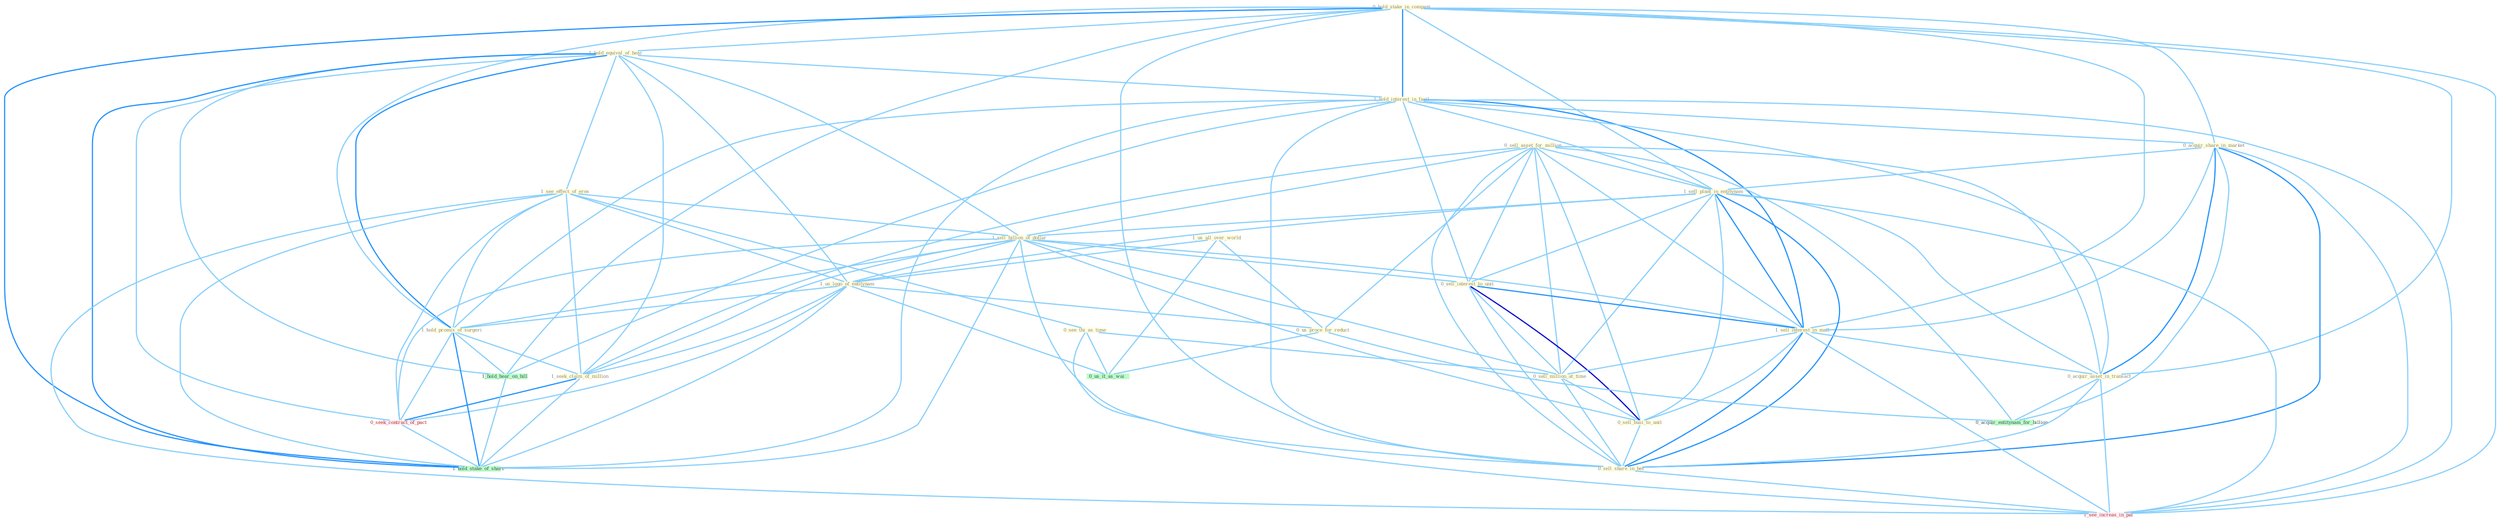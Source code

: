 Graph G{ 
    node
    [shape=polygon,style=filled,width=.5,height=.06,color="#BDFCC9",fixedsize=true,fontsize=4,
    fontcolor="#2f4f4f"];
    {node
    [color="#ffffe0", fontcolor="#8b7d6b"] "0_hold_stake_in_compani " "1_hold_equival_of_hear " "1_hold_interest_in_facil " "1_see_effect_of_eros " "0_acquir_share_in_market " "0_sell_asset_for_million " "1_sell_plant_in_entitynam " "1_us_all_over_world " "1_sell_billion_of_dollar " "1_us_logo_of_entitynam " "0_see_thi_as_time " "0_sell_interest_to_unit " "1_sell_interest_in_mall " "0_sell_million_at_time " "1_hold_promis_of_surgeri " "1_seek_claim_of_million " "0_sell_busi_to_unit " "0_acquir_asset_in_transact " "0_sell_share_in_bet " "0_us_proce_for_reduct "}
{node [color="#fff0f5", fontcolor="#b22222"] "0_seek_contract_of_pact " "1_see_increas_in_pai "}
edge [color="#B0E2FF"];

	"0_hold_stake_in_compani " -- "1_hold_equival_of_hear " [w="1", color="#87cefa" ];
	"0_hold_stake_in_compani " -- "1_hold_interest_in_facil " [w="2", color="#1e90ff" , len=0.8];
	"0_hold_stake_in_compani " -- "0_acquir_share_in_market " [w="1", color="#87cefa" ];
	"0_hold_stake_in_compani " -- "1_sell_plant_in_entitynam " [w="1", color="#87cefa" ];
	"0_hold_stake_in_compani " -- "1_sell_interest_in_mall " [w="1", color="#87cefa" ];
	"0_hold_stake_in_compani " -- "1_hold_promis_of_surgeri " [w="1", color="#87cefa" ];
	"0_hold_stake_in_compani " -- "0_acquir_asset_in_transact " [w="1", color="#87cefa" ];
	"0_hold_stake_in_compani " -- "0_sell_share_in_bet " [w="1", color="#87cefa" ];
	"0_hold_stake_in_compani " -- "1_see_increas_in_pai " [w="1", color="#87cefa" ];
	"0_hold_stake_in_compani " -- "1_hold_hear_on_bill " [w="1", color="#87cefa" ];
	"0_hold_stake_in_compani " -- "1_hold_stake_of_share " [w="2", color="#1e90ff" , len=0.8];
	"1_hold_equival_of_hear " -- "1_hold_interest_in_facil " [w="1", color="#87cefa" ];
	"1_hold_equival_of_hear " -- "1_see_effect_of_eros " [w="1", color="#87cefa" ];
	"1_hold_equival_of_hear " -- "1_sell_billion_of_dollar " [w="1", color="#87cefa" ];
	"1_hold_equival_of_hear " -- "1_us_logo_of_entitynam " [w="1", color="#87cefa" ];
	"1_hold_equival_of_hear " -- "1_hold_promis_of_surgeri " [w="2", color="#1e90ff" , len=0.8];
	"1_hold_equival_of_hear " -- "1_seek_claim_of_million " [w="1", color="#87cefa" ];
	"1_hold_equival_of_hear " -- "0_seek_contract_of_pact " [w="1", color="#87cefa" ];
	"1_hold_equival_of_hear " -- "1_hold_hear_on_bill " [w="1", color="#87cefa" ];
	"1_hold_equival_of_hear " -- "1_hold_stake_of_share " [w="2", color="#1e90ff" , len=0.8];
	"1_hold_interest_in_facil " -- "0_acquir_share_in_market " [w="1", color="#87cefa" ];
	"1_hold_interest_in_facil " -- "1_sell_plant_in_entitynam " [w="1", color="#87cefa" ];
	"1_hold_interest_in_facil " -- "0_sell_interest_to_unit " [w="1", color="#87cefa" ];
	"1_hold_interest_in_facil " -- "1_sell_interest_in_mall " [w="2", color="#1e90ff" , len=0.8];
	"1_hold_interest_in_facil " -- "1_hold_promis_of_surgeri " [w="1", color="#87cefa" ];
	"1_hold_interest_in_facil " -- "0_acquir_asset_in_transact " [w="1", color="#87cefa" ];
	"1_hold_interest_in_facil " -- "0_sell_share_in_bet " [w="1", color="#87cefa" ];
	"1_hold_interest_in_facil " -- "1_see_increas_in_pai " [w="1", color="#87cefa" ];
	"1_hold_interest_in_facil " -- "1_hold_hear_on_bill " [w="1", color="#87cefa" ];
	"1_hold_interest_in_facil " -- "1_hold_stake_of_share " [w="1", color="#87cefa" ];
	"1_see_effect_of_eros " -- "1_sell_billion_of_dollar " [w="1", color="#87cefa" ];
	"1_see_effect_of_eros " -- "1_us_logo_of_entitynam " [w="1", color="#87cefa" ];
	"1_see_effect_of_eros " -- "0_see_thi_as_time " [w="1", color="#87cefa" ];
	"1_see_effect_of_eros " -- "1_hold_promis_of_surgeri " [w="1", color="#87cefa" ];
	"1_see_effect_of_eros " -- "1_seek_claim_of_million " [w="1", color="#87cefa" ];
	"1_see_effect_of_eros " -- "0_seek_contract_of_pact " [w="1", color="#87cefa" ];
	"1_see_effect_of_eros " -- "1_see_increas_in_pai " [w="1", color="#87cefa" ];
	"1_see_effect_of_eros " -- "1_hold_stake_of_share " [w="1", color="#87cefa" ];
	"0_acquir_share_in_market " -- "1_sell_plant_in_entitynam " [w="1", color="#87cefa" ];
	"0_acquir_share_in_market " -- "1_sell_interest_in_mall " [w="1", color="#87cefa" ];
	"0_acquir_share_in_market " -- "0_acquir_asset_in_transact " [w="2", color="#1e90ff" , len=0.8];
	"0_acquir_share_in_market " -- "0_sell_share_in_bet " [w="2", color="#1e90ff" , len=0.8];
	"0_acquir_share_in_market " -- "0_acquir_entitynam_for_billion " [w="1", color="#87cefa" ];
	"0_acquir_share_in_market " -- "1_see_increas_in_pai " [w="1", color="#87cefa" ];
	"0_sell_asset_for_million " -- "1_sell_plant_in_entitynam " [w="1", color="#87cefa" ];
	"0_sell_asset_for_million " -- "1_sell_billion_of_dollar " [w="1", color="#87cefa" ];
	"0_sell_asset_for_million " -- "0_sell_interest_to_unit " [w="1", color="#87cefa" ];
	"0_sell_asset_for_million " -- "1_sell_interest_in_mall " [w="1", color="#87cefa" ];
	"0_sell_asset_for_million " -- "0_sell_million_at_time " [w="1", color="#87cefa" ];
	"0_sell_asset_for_million " -- "1_seek_claim_of_million " [w="1", color="#87cefa" ];
	"0_sell_asset_for_million " -- "0_sell_busi_to_unit " [w="1", color="#87cefa" ];
	"0_sell_asset_for_million " -- "0_acquir_asset_in_transact " [w="1", color="#87cefa" ];
	"0_sell_asset_for_million " -- "0_sell_share_in_bet " [w="1", color="#87cefa" ];
	"0_sell_asset_for_million " -- "0_us_proce_for_reduct " [w="1", color="#87cefa" ];
	"0_sell_asset_for_million " -- "0_acquir_entitynam_for_billion " [w="1", color="#87cefa" ];
	"1_sell_plant_in_entitynam " -- "1_sell_billion_of_dollar " [w="1", color="#87cefa" ];
	"1_sell_plant_in_entitynam " -- "1_us_logo_of_entitynam " [w="1", color="#87cefa" ];
	"1_sell_plant_in_entitynam " -- "0_sell_interest_to_unit " [w="1", color="#87cefa" ];
	"1_sell_plant_in_entitynam " -- "1_sell_interest_in_mall " [w="2", color="#1e90ff" , len=0.8];
	"1_sell_plant_in_entitynam " -- "0_sell_million_at_time " [w="1", color="#87cefa" ];
	"1_sell_plant_in_entitynam " -- "0_sell_busi_to_unit " [w="1", color="#87cefa" ];
	"1_sell_plant_in_entitynam " -- "0_acquir_asset_in_transact " [w="1", color="#87cefa" ];
	"1_sell_plant_in_entitynam " -- "0_sell_share_in_bet " [w="2", color="#1e90ff" , len=0.8];
	"1_sell_plant_in_entitynam " -- "1_see_increas_in_pai " [w="1", color="#87cefa" ];
	"1_us_all_over_world " -- "1_us_logo_of_entitynam " [w="1", color="#87cefa" ];
	"1_us_all_over_world " -- "0_us_proce_for_reduct " [w="1", color="#87cefa" ];
	"1_us_all_over_world " -- "0_us_it_as_wai " [w="1", color="#87cefa" ];
	"1_sell_billion_of_dollar " -- "1_us_logo_of_entitynam " [w="1", color="#87cefa" ];
	"1_sell_billion_of_dollar " -- "0_sell_interest_to_unit " [w="1", color="#87cefa" ];
	"1_sell_billion_of_dollar " -- "1_sell_interest_in_mall " [w="1", color="#87cefa" ];
	"1_sell_billion_of_dollar " -- "0_sell_million_at_time " [w="1", color="#87cefa" ];
	"1_sell_billion_of_dollar " -- "1_hold_promis_of_surgeri " [w="1", color="#87cefa" ];
	"1_sell_billion_of_dollar " -- "1_seek_claim_of_million " [w="1", color="#87cefa" ];
	"1_sell_billion_of_dollar " -- "0_sell_busi_to_unit " [w="1", color="#87cefa" ];
	"1_sell_billion_of_dollar " -- "0_sell_share_in_bet " [w="1", color="#87cefa" ];
	"1_sell_billion_of_dollar " -- "0_seek_contract_of_pact " [w="1", color="#87cefa" ];
	"1_sell_billion_of_dollar " -- "1_hold_stake_of_share " [w="1", color="#87cefa" ];
	"1_us_logo_of_entitynam " -- "1_hold_promis_of_surgeri " [w="1", color="#87cefa" ];
	"1_us_logo_of_entitynam " -- "1_seek_claim_of_million " [w="1", color="#87cefa" ];
	"1_us_logo_of_entitynam " -- "0_us_proce_for_reduct " [w="1", color="#87cefa" ];
	"1_us_logo_of_entitynam " -- "0_seek_contract_of_pact " [w="1", color="#87cefa" ];
	"1_us_logo_of_entitynam " -- "0_us_it_as_wai " [w="1", color="#87cefa" ];
	"1_us_logo_of_entitynam " -- "1_hold_stake_of_share " [w="1", color="#87cefa" ];
	"0_see_thi_as_time " -- "0_sell_million_at_time " [w="1", color="#87cefa" ];
	"0_see_thi_as_time " -- "0_us_it_as_wai " [w="1", color="#87cefa" ];
	"0_see_thi_as_time " -- "1_see_increas_in_pai " [w="1", color="#87cefa" ];
	"0_sell_interest_to_unit " -- "1_sell_interest_in_mall " [w="2", color="#1e90ff" , len=0.8];
	"0_sell_interest_to_unit " -- "0_sell_million_at_time " [w="1", color="#87cefa" ];
	"0_sell_interest_to_unit " -- "0_sell_busi_to_unit " [w="3", color="#0000cd" , len=0.6];
	"0_sell_interest_to_unit " -- "0_sell_share_in_bet " [w="1", color="#87cefa" ];
	"1_sell_interest_in_mall " -- "0_sell_million_at_time " [w="1", color="#87cefa" ];
	"1_sell_interest_in_mall " -- "0_sell_busi_to_unit " [w="1", color="#87cefa" ];
	"1_sell_interest_in_mall " -- "0_acquir_asset_in_transact " [w="1", color="#87cefa" ];
	"1_sell_interest_in_mall " -- "0_sell_share_in_bet " [w="2", color="#1e90ff" , len=0.8];
	"1_sell_interest_in_mall " -- "1_see_increas_in_pai " [w="1", color="#87cefa" ];
	"0_sell_million_at_time " -- "0_sell_busi_to_unit " [w="1", color="#87cefa" ];
	"0_sell_million_at_time " -- "0_sell_share_in_bet " [w="1", color="#87cefa" ];
	"1_hold_promis_of_surgeri " -- "1_seek_claim_of_million " [w="1", color="#87cefa" ];
	"1_hold_promis_of_surgeri " -- "0_seek_contract_of_pact " [w="1", color="#87cefa" ];
	"1_hold_promis_of_surgeri " -- "1_hold_hear_on_bill " [w="1", color="#87cefa" ];
	"1_hold_promis_of_surgeri " -- "1_hold_stake_of_share " [w="2", color="#1e90ff" , len=0.8];
	"1_seek_claim_of_million " -- "0_seek_contract_of_pact " [w="2", color="#1e90ff" , len=0.8];
	"1_seek_claim_of_million " -- "1_hold_stake_of_share " [w="1", color="#87cefa" ];
	"0_sell_busi_to_unit " -- "0_sell_share_in_bet " [w="1", color="#87cefa" ];
	"0_acquir_asset_in_transact " -- "0_sell_share_in_bet " [w="1", color="#87cefa" ];
	"0_acquir_asset_in_transact " -- "0_acquir_entitynam_for_billion " [w="1", color="#87cefa" ];
	"0_acquir_asset_in_transact " -- "1_see_increas_in_pai " [w="1", color="#87cefa" ];
	"0_sell_share_in_bet " -- "1_see_increas_in_pai " [w="1", color="#87cefa" ];
	"0_us_proce_for_reduct " -- "0_us_it_as_wai " [w="1", color="#87cefa" ];
	"0_us_proce_for_reduct " -- "0_acquir_entitynam_for_billion " [w="1", color="#87cefa" ];
	"0_seek_contract_of_pact " -- "1_hold_stake_of_share " [w="1", color="#87cefa" ];
	"1_hold_hear_on_bill " -- "1_hold_stake_of_share " [w="1", color="#87cefa" ];
}